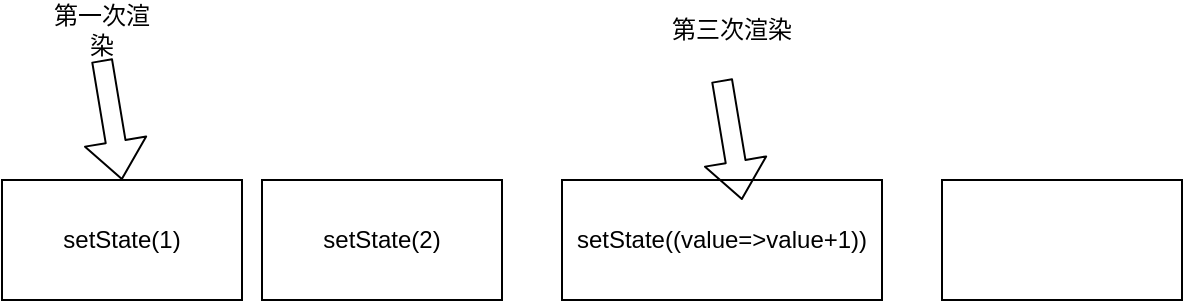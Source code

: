 <mxfile>
    <diagram id="rnPZwiXjtGQdroAMAgTf" name="第 1 页">
        <mxGraphModel dx="759" dy="633" grid="1" gridSize="10" guides="1" tooltips="1" connect="1" arrows="1" fold="1" page="1" pageScale="1" pageWidth="827" pageHeight="1169" math="0" shadow="0">
            <root>
                <mxCell id="0"/>
                <mxCell id="1" parent="0"/>
                <mxCell id="2" value="setState(1)" style="rounded=0;whiteSpace=wrap;html=1;" vertex="1" parent="1">
                    <mxGeometry x="60" y="150" width="120" height="60" as="geometry"/>
                </mxCell>
                <mxCell id="3" value="setState(2)" style="rounded=0;whiteSpace=wrap;html=1;" vertex="1" parent="1">
                    <mxGeometry x="190" y="150" width="120" height="60" as="geometry"/>
                </mxCell>
                <mxCell id="4" value="setState((value=&amp;gt;value+1))" style="rounded=0;whiteSpace=wrap;html=1;" vertex="1" parent="1">
                    <mxGeometry x="340" y="150" width="160" height="60" as="geometry"/>
                </mxCell>
                <mxCell id="5" value="" style="rounded=0;whiteSpace=wrap;html=1;" vertex="1" parent="1">
                    <mxGeometry x="530" y="150" width="120" height="60" as="geometry"/>
                </mxCell>
                <mxCell id="7" value="第一次渲染" style="text;html=1;strokeColor=none;fillColor=none;align=center;verticalAlign=middle;whiteSpace=wrap;rounded=0;" vertex="1" parent="1">
                    <mxGeometry x="80" y="60" width="60" height="30" as="geometry"/>
                </mxCell>
                <mxCell id="8" value="" style="shape=flexArrow;endArrow=classic;html=1;exitX=0.5;exitY=1;exitDx=0;exitDy=0;entryX=0.5;entryY=0;entryDx=0;entryDy=0;" edge="1" parent="1" source="7" target="2">
                    <mxGeometry width="50" height="50" relative="1" as="geometry">
                        <mxPoint x="360" y="340" as="sourcePoint"/>
                        <mxPoint x="410" y="290" as="targetPoint"/>
                    </mxGeometry>
                </mxCell>
                <mxCell id="9" value="第三次渲染" style="text;html=1;strokeColor=none;fillColor=none;align=center;verticalAlign=middle;whiteSpace=wrap;rounded=0;" vertex="1" parent="1">
                    <mxGeometry x="390" y="60" width="70" height="30" as="geometry"/>
                </mxCell>
                <mxCell id="10" value="" style="shape=flexArrow;endArrow=classic;html=1;exitX=0.5;exitY=1;exitDx=0;exitDy=0;entryX=0.5;entryY=0;entryDx=0;entryDy=0;" edge="1" parent="1">
                    <mxGeometry width="50" height="50" relative="1" as="geometry">
                        <mxPoint x="420" y="100" as="sourcePoint"/>
                        <mxPoint x="430" y="160" as="targetPoint"/>
                    </mxGeometry>
                </mxCell>
            </root>
        </mxGraphModel>
    </diagram>
</mxfile>
